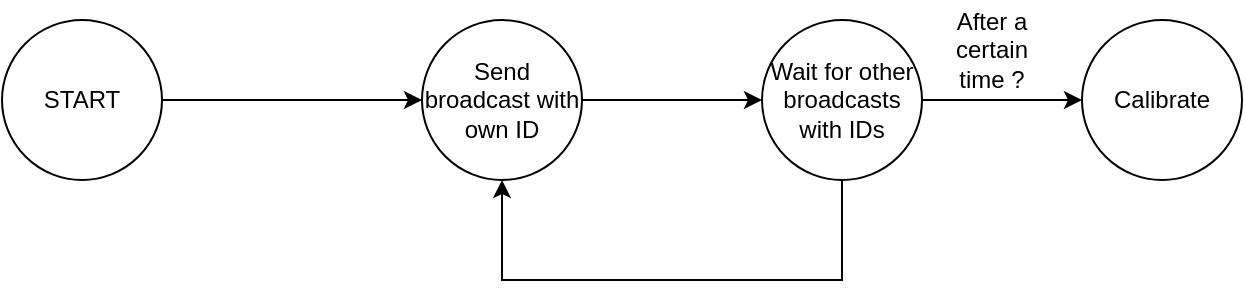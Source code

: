 <mxfile version="13.9.9" type="device"><diagram id="apPjSHMY1DsIgyhNGgn-" name="Page-1"><mxGraphModel dx="923" dy="465" grid="1" gridSize="10" guides="1" tooltips="1" connect="1" arrows="1" fold="1" page="1" pageScale="1" pageWidth="850" pageHeight="1100" math="0" shadow="0"><root><mxCell id="0"/><mxCell id="1" parent="0"/><mxCell id="yIaBF9EJpWSbba0q3UIn-3" style="edgeStyle=orthogonalEdgeStyle;rounded=0;orthogonalLoop=1;jettySize=auto;html=1;exitX=1;exitY=0.5;exitDx=0;exitDy=0;entryX=0;entryY=0.5;entryDx=0;entryDy=0;" edge="1" parent="1" source="yIaBF9EJpWSbba0q3UIn-1" target="yIaBF9EJpWSbba0q3UIn-2"><mxGeometry relative="1" as="geometry"/></mxCell><mxCell id="yIaBF9EJpWSbba0q3UIn-1" value="START" style="ellipse;whiteSpace=wrap;html=1;aspect=fixed;" vertex="1" parent="1"><mxGeometry x="120" y="150" width="80" height="80" as="geometry"/></mxCell><mxCell id="yIaBF9EJpWSbba0q3UIn-6" style="edgeStyle=orthogonalEdgeStyle;rounded=0;orthogonalLoop=1;jettySize=auto;html=1;exitX=1;exitY=0.5;exitDx=0;exitDy=0;entryX=0;entryY=0.5;entryDx=0;entryDy=0;" edge="1" parent="1" source="yIaBF9EJpWSbba0q3UIn-2" target="yIaBF9EJpWSbba0q3UIn-5"><mxGeometry relative="1" as="geometry"/></mxCell><mxCell id="yIaBF9EJpWSbba0q3UIn-2" value="Send broadcast with own ID" style="ellipse;whiteSpace=wrap;html=1;aspect=fixed;" vertex="1" parent="1"><mxGeometry x="330" y="150" width="80" height="80" as="geometry"/></mxCell><mxCell id="yIaBF9EJpWSbba0q3UIn-7" style="edgeStyle=orthogonalEdgeStyle;rounded=0;orthogonalLoop=1;jettySize=auto;html=1;exitX=0.5;exitY=1;exitDx=0;exitDy=0;entryX=0.5;entryY=1;entryDx=0;entryDy=0;" edge="1" parent="1" source="yIaBF9EJpWSbba0q3UIn-5" target="yIaBF9EJpWSbba0q3UIn-2"><mxGeometry relative="1" as="geometry"><Array as="points"><mxPoint x="540" y="280"/><mxPoint x="370" y="280"/></Array></mxGeometry></mxCell><mxCell id="yIaBF9EJpWSbba0q3UIn-10" style="edgeStyle=orthogonalEdgeStyle;rounded=0;orthogonalLoop=1;jettySize=auto;html=1;exitX=1;exitY=0.5;exitDx=0;exitDy=0;entryX=0;entryY=0.5;entryDx=0;entryDy=0;" edge="1" parent="1" source="yIaBF9EJpWSbba0q3UIn-5" target="yIaBF9EJpWSbba0q3UIn-9"><mxGeometry relative="1" as="geometry"/></mxCell><mxCell id="yIaBF9EJpWSbba0q3UIn-5" value="Wait for other broadcasts with IDs" style="ellipse;whiteSpace=wrap;html=1;aspect=fixed;" vertex="1" parent="1"><mxGeometry x="500" y="150" width="80" height="80" as="geometry"/></mxCell><mxCell id="yIaBF9EJpWSbba0q3UIn-9" value="Calibrate" style="ellipse;whiteSpace=wrap;html=1;aspect=fixed;" vertex="1" parent="1"><mxGeometry x="660" y="150" width="80" height="80" as="geometry"/></mxCell><mxCell id="yIaBF9EJpWSbba0q3UIn-11" value="After a certain time ?" style="text;html=1;strokeColor=none;fillColor=none;align=center;verticalAlign=middle;whiteSpace=wrap;rounded=0;" vertex="1" parent="1"><mxGeometry x="590" y="140" width="50" height="50" as="geometry"/></mxCell></root></mxGraphModel></diagram></mxfile>